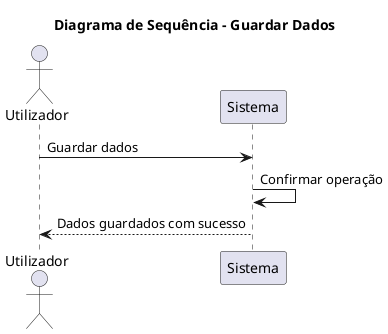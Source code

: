 @startuml
title Diagrama de Sequência – Guardar Dados

actor "Utilizador" as U
participant "Sistema" as S

U -> S: Guardar dados
S -> S: Confirmar operação
S --> U: Dados guardados com sucesso

@enduml

